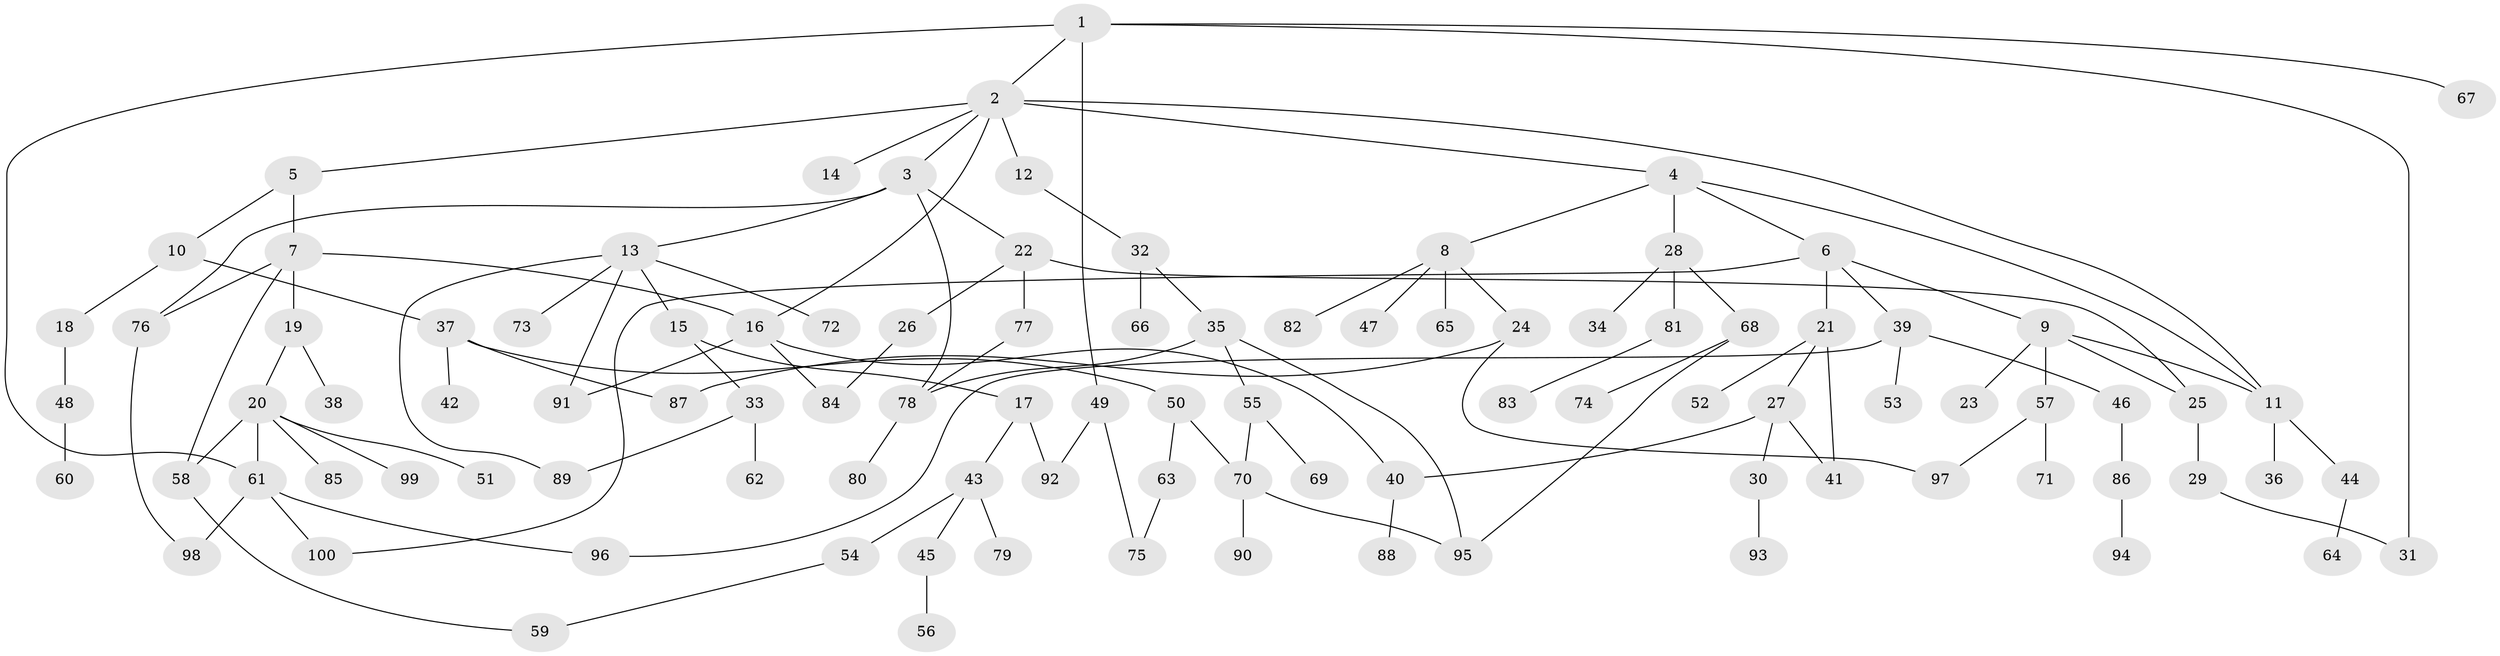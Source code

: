 // Generated by graph-tools (version 1.1) at 2025/38/02/21/25 10:38:51]
// undirected, 100 vertices, 125 edges
graph export_dot {
graph [start="1"]
  node [color=gray90,style=filled];
  1;
  2;
  3;
  4;
  5;
  6;
  7;
  8;
  9;
  10;
  11;
  12;
  13;
  14;
  15;
  16;
  17;
  18;
  19;
  20;
  21;
  22;
  23;
  24;
  25;
  26;
  27;
  28;
  29;
  30;
  31;
  32;
  33;
  34;
  35;
  36;
  37;
  38;
  39;
  40;
  41;
  42;
  43;
  44;
  45;
  46;
  47;
  48;
  49;
  50;
  51;
  52;
  53;
  54;
  55;
  56;
  57;
  58;
  59;
  60;
  61;
  62;
  63;
  64;
  65;
  66;
  67;
  68;
  69;
  70;
  71;
  72;
  73;
  74;
  75;
  76;
  77;
  78;
  79;
  80;
  81;
  82;
  83;
  84;
  85;
  86;
  87;
  88;
  89;
  90;
  91;
  92;
  93;
  94;
  95;
  96;
  97;
  98;
  99;
  100;
  1 -- 2;
  1 -- 49;
  1 -- 67;
  1 -- 61;
  1 -- 31;
  2 -- 3;
  2 -- 4;
  2 -- 5;
  2 -- 12;
  2 -- 14;
  2 -- 11;
  2 -- 16;
  3 -- 13;
  3 -- 22;
  3 -- 76;
  3 -- 78;
  4 -- 6;
  4 -- 8;
  4 -- 28;
  4 -- 11;
  5 -- 7;
  5 -- 10;
  6 -- 9;
  6 -- 21;
  6 -- 39;
  6 -- 100;
  7 -- 16;
  7 -- 19;
  7 -- 58;
  7 -- 76;
  8 -- 24;
  8 -- 47;
  8 -- 65;
  8 -- 82;
  9 -- 11;
  9 -- 23;
  9 -- 25;
  9 -- 57;
  10 -- 18;
  10 -- 37;
  11 -- 36;
  11 -- 44;
  12 -- 32;
  13 -- 15;
  13 -- 72;
  13 -- 73;
  13 -- 91;
  13 -- 89;
  15 -- 17;
  15 -- 33;
  16 -- 40;
  16 -- 84;
  16 -- 91;
  17 -- 43;
  17 -- 92;
  18 -- 48;
  19 -- 20;
  19 -- 38;
  20 -- 51;
  20 -- 61;
  20 -- 85;
  20 -- 99;
  20 -- 58;
  21 -- 27;
  21 -- 52;
  21 -- 41;
  22 -- 26;
  22 -- 77;
  22 -- 25;
  24 -- 97;
  24 -- 87;
  25 -- 29;
  26 -- 84;
  27 -- 30;
  27 -- 41;
  27 -- 40;
  28 -- 34;
  28 -- 68;
  28 -- 81;
  29 -- 31;
  30 -- 93;
  32 -- 35;
  32 -- 66;
  33 -- 62;
  33 -- 89;
  35 -- 55;
  35 -- 95;
  35 -- 78;
  37 -- 42;
  37 -- 50;
  37 -- 87;
  39 -- 46;
  39 -- 53;
  39 -- 96;
  40 -- 88;
  43 -- 45;
  43 -- 54;
  43 -- 79;
  44 -- 64;
  45 -- 56;
  46 -- 86;
  48 -- 60;
  49 -- 75;
  49 -- 92;
  50 -- 63;
  50 -- 70;
  54 -- 59;
  55 -- 69;
  55 -- 70;
  57 -- 71;
  57 -- 97;
  58 -- 59;
  61 -- 100;
  61 -- 96;
  61 -- 98;
  63 -- 75;
  68 -- 74;
  68 -- 95;
  70 -- 90;
  70 -- 95;
  76 -- 98;
  77 -- 78;
  78 -- 80;
  81 -- 83;
  86 -- 94;
}
